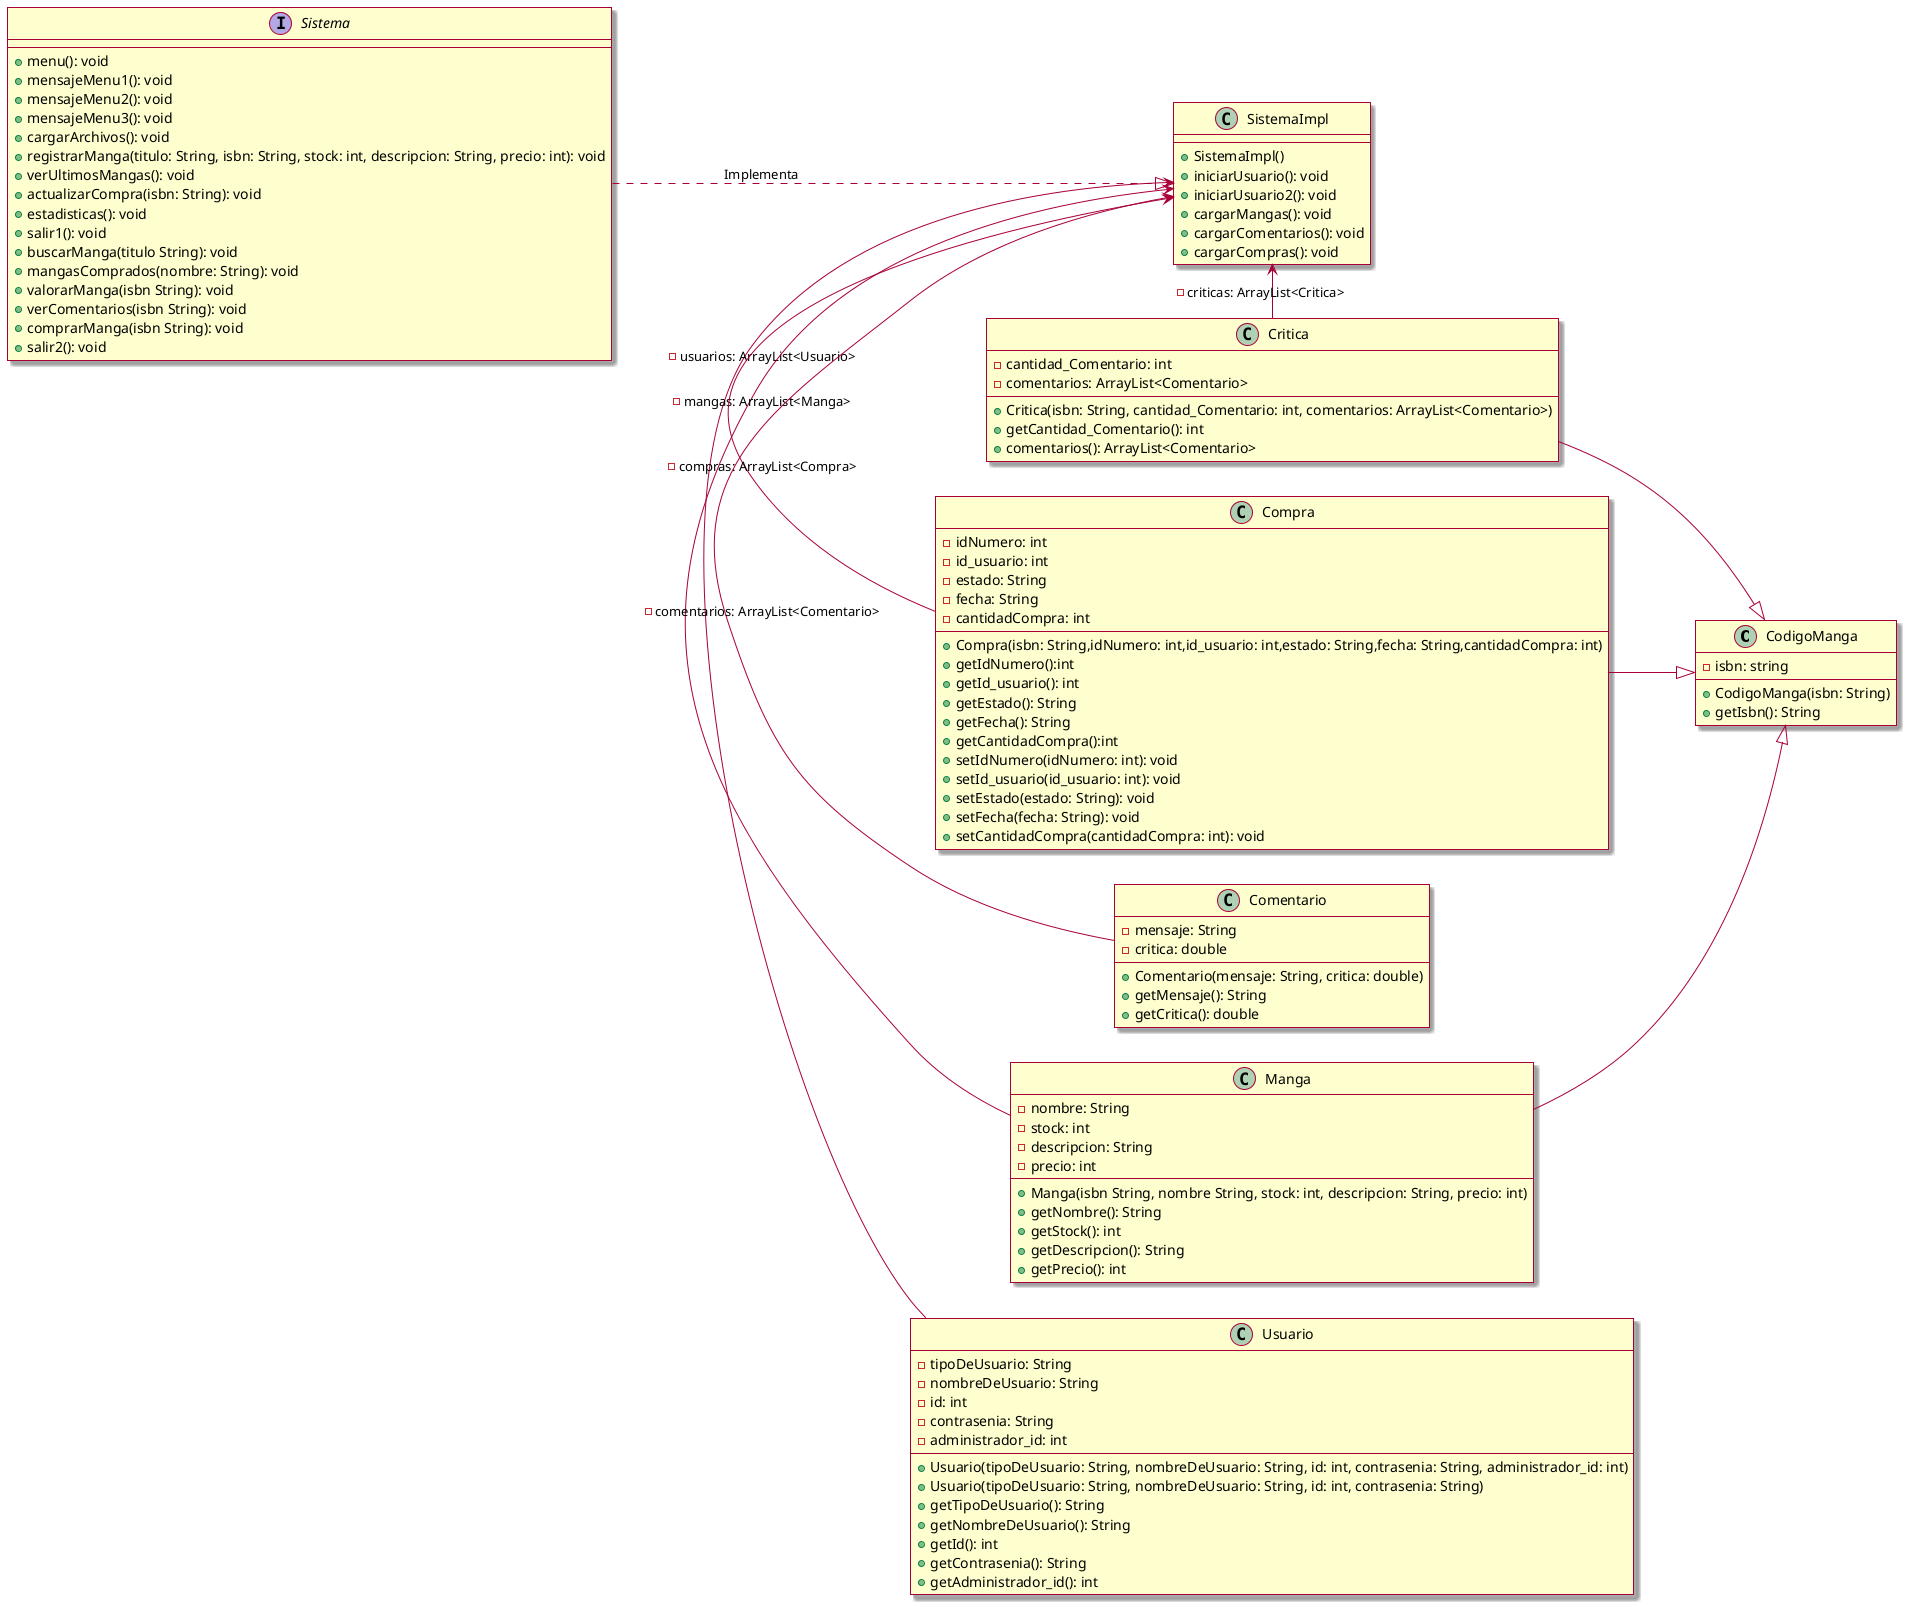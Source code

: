 @startuml

skin rose
left to right direction

class CodigoManga{
-isbn: string
+CodigoManga(isbn: String)
+getIsbn(): String
}

class Comentario{
-mensaje: String
-critica: double
+Comentario(mensaje: String, critica: double)
+getMensaje(): String
+getCritica(): double
}

class Compra{
-idNumero: int
-id_usuario: int
-estado: String
-fecha: String
-cantidadCompra: int
+Compra(isbn: String,idNumero: int,id_usuario: int,estado: String,fecha: String,cantidadCompra: int)
+getIdNumero():int
+getId_usuario(): int
+getEstado(): String
+getFecha(): String
+getCantidadCompra():int
+setIdNumero(idNumero: int): void
+setId_usuario(id_usuario: int): void
+setEstado(estado: String): void
+setFecha(fecha: String): void
+setCantidadCompra(cantidadCompra: int): void
}

class Critica{
-cantidad_Comentario: int
-comentarios: ArrayList<Comentario>
+Critica(isbn: String, cantidad_Comentario: int, comentarios: ArrayList<Comentario>)
+getCantidad_Comentario(): int
+comentarios(): ArrayList<Comentario>
}

class Manga{
-nombre: String
-stock: int
-descripcion: String
-precio: int
+Manga(isbn String, nombre String, stock: int, descripcion: String, precio: int)
+getNombre(): String
+getStock(): int
+getDescripcion(): String
+getPrecio(): int
}

interface Sistema{
+menu(): void
+mensajeMenu1(): void
+mensajeMenu2(): void
+mensajeMenu3(): void
+cargarArchivos(): void
+registrarManga(titulo: String, isbn: String, stock: int, descripcion: String, precio: int): void
+verUltimosMangas(): void
+actualizarCompra(isbn: String): void
+estadisticas(): void
+salir1(): void
+buscarManga(titulo String): void
+mangasComprados(nombre: String): void
+valorarManga(isbn String): void
+verComentarios(isbn String): void
+comprarManga(isbn String): void
+salir2(): void
}

class SistemaImpl{

+SistemaImpl()
+iniciarUsuario(): void
+iniciarUsuario2(): void
+cargarMangas(): void
+cargarComentarios(): void
+cargarCompras(): void

}

class Usuario{
-tipoDeUsuario: String
-nombreDeUsuario: String
-id: int
-contrasenia: String
-administrador_id: int
+Usuario(tipoDeUsuario: String, nombreDeUsuario: String, id: int, contrasenia: String, administrador_id: int)
+Usuario(tipoDeUsuario: String, nombreDeUsuario: String, id: int, contrasenia: String)
+getTipoDeUsuario(): String
+getNombreDeUsuario(): String
+getId(): int
+getContrasenia(): String
+getAdministrador_id(): int

}

Manga --|> CodigoManga
Compra --|> CodigoManga
Critica --|> CodigoManga
Sistema ..|> SistemaImpl: Implementa
SistemaImpl <- Usuario : -usuarios: ArrayList<Usuario>
SistemaImpl <- Manga : -mangas: ArrayList<Manga>
SistemaImpl <- Comentario: -comentarios: ArrayList<Comentario>
SistemaImpl <- Compra: -compras: ArrayList<Compra>
SistemaImpl <- Critica: -criticas: ArrayList<Critica>




@enduml